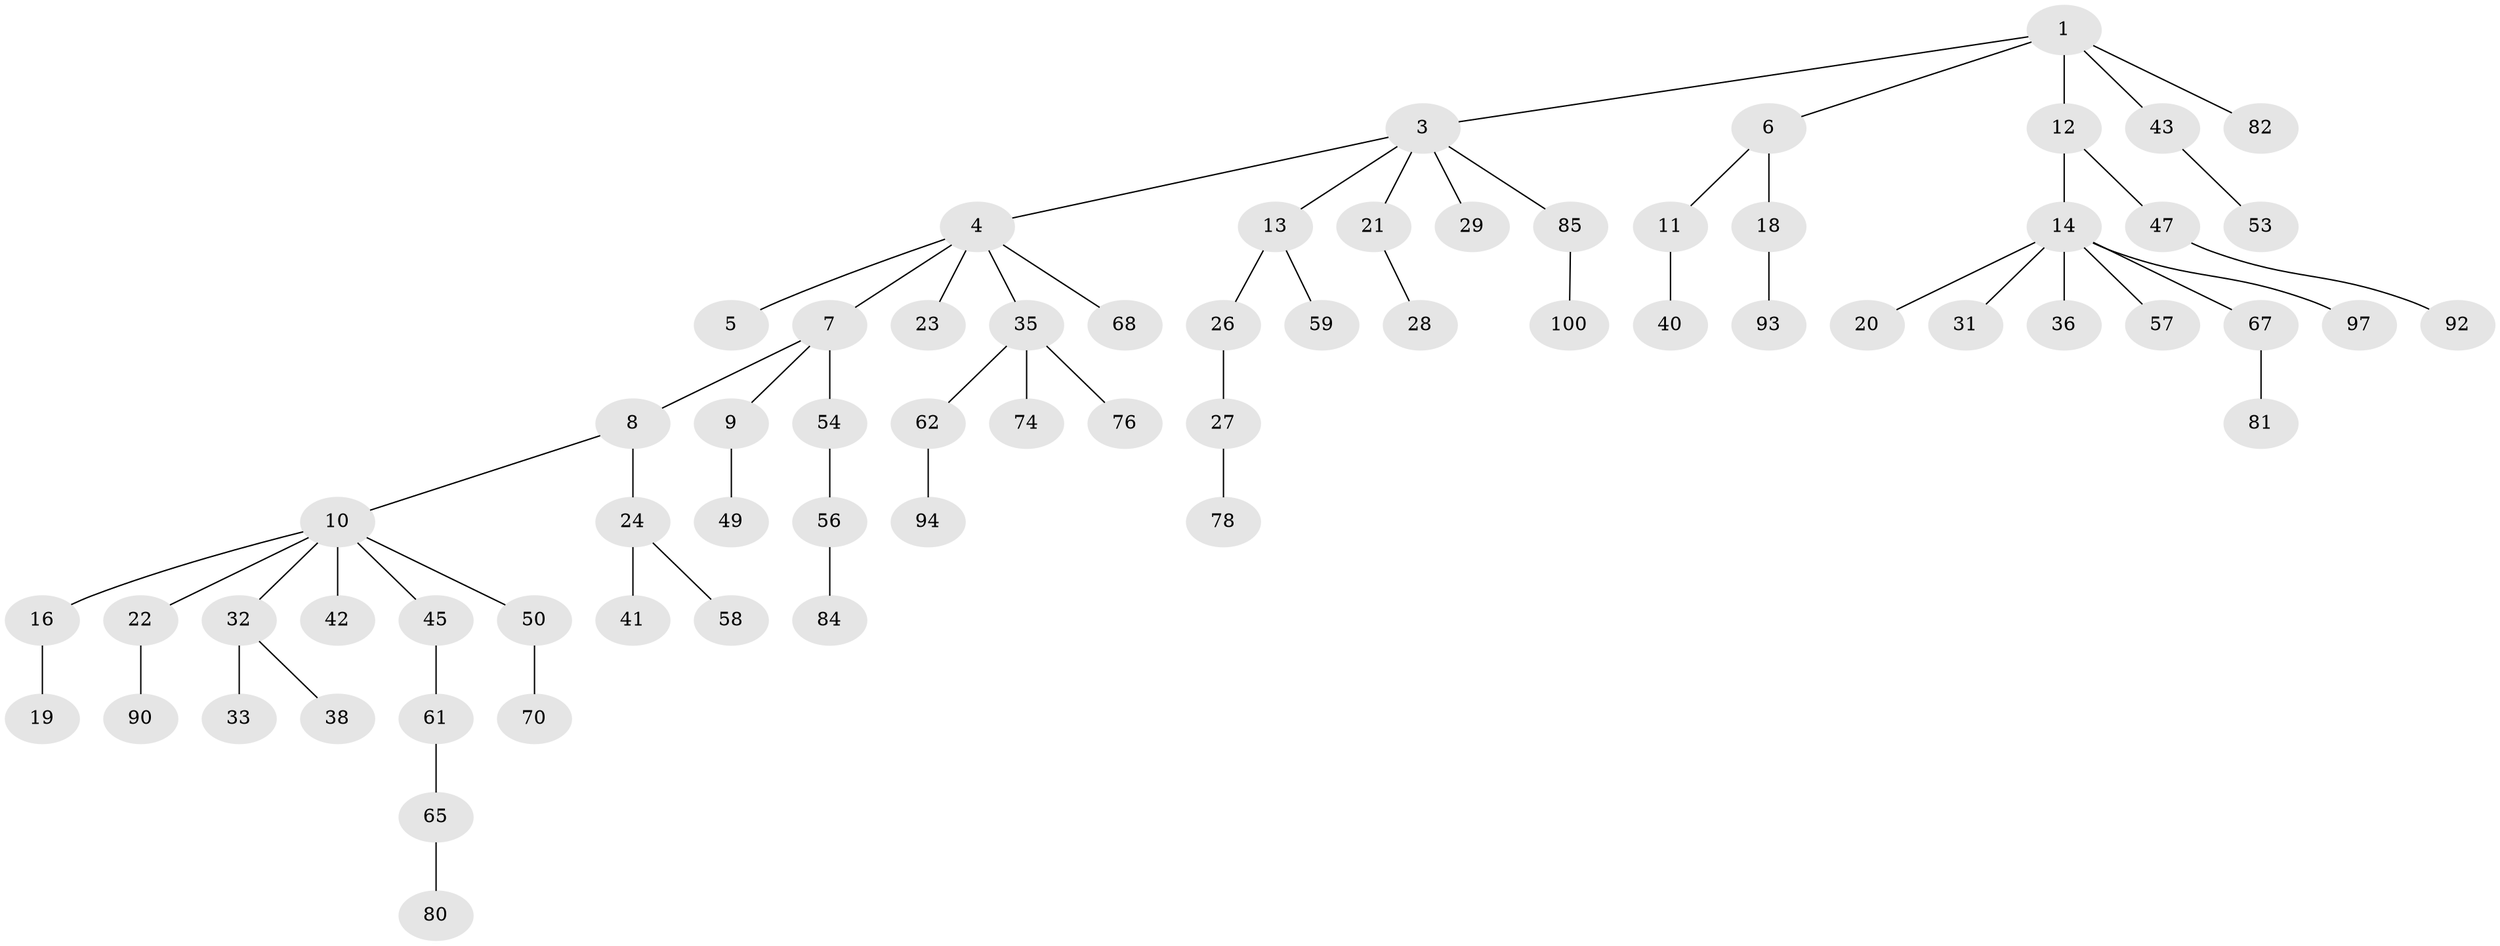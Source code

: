 // original degree distribution, {4: 0.05, 3: 0.17, 7: 0.02, 5: 0.01, 1: 0.48, 2: 0.26, 8: 0.01}
// Generated by graph-tools (version 1.1) at 2025/38/02/21/25 10:38:55]
// undirected, 65 vertices, 64 edges
graph export_dot {
graph [start="1"]
  node [color=gray90,style=filled];
  1 [super="+2"];
  3 [super="+77"];
  4 [super="+17"];
  5;
  6 [super="+37"];
  7 [super="+46"];
  8;
  9;
  10 [super="+30"];
  11;
  12 [super="+39"];
  13 [super="+15"];
  14 [super="+71"];
  16 [super="+60"];
  18 [super="+73"];
  19 [super="+52"];
  20;
  21 [super="+66"];
  22;
  23 [super="+25"];
  24 [super="+55"];
  26 [super="+48"];
  27 [super="+34"];
  28;
  29;
  31 [super="+72"];
  32 [super="+63"];
  33 [super="+51"];
  35 [super="+44"];
  36;
  38;
  40;
  41;
  42;
  43 [super="+95"];
  45;
  47 [super="+64"];
  49 [super="+83"];
  50;
  53;
  54;
  56 [super="+75"];
  57 [super="+88"];
  58;
  59;
  61 [super="+89"];
  62 [super="+69"];
  65 [super="+98"];
  67 [super="+79"];
  68;
  70;
  74 [super="+87"];
  76;
  78;
  80 [super="+86"];
  81;
  82;
  84 [super="+91"];
  85 [super="+96"];
  90 [super="+99"];
  92;
  93;
  94;
  97;
  100;
  1 -- 6;
  1 -- 12;
  1 -- 43;
  1 -- 82;
  1 -- 3;
  3 -- 4;
  3 -- 13;
  3 -- 21;
  3 -- 29;
  3 -- 85;
  4 -- 5;
  4 -- 7;
  4 -- 68;
  4 -- 35;
  4 -- 23;
  6 -- 11;
  6 -- 18;
  7 -- 8;
  7 -- 9;
  7 -- 54;
  8 -- 10;
  8 -- 24;
  9 -- 49;
  10 -- 16;
  10 -- 22;
  10 -- 32;
  10 -- 45;
  10 -- 50;
  10 -- 42;
  11 -- 40;
  12 -- 14;
  12 -- 47;
  13 -- 59;
  13 -- 26;
  14 -- 20;
  14 -- 31;
  14 -- 36;
  14 -- 57;
  14 -- 67;
  14 -- 97;
  16 -- 19;
  18 -- 93;
  21 -- 28;
  22 -- 90;
  24 -- 41;
  24 -- 58;
  26 -- 27;
  27 -- 78;
  32 -- 33;
  32 -- 38;
  35 -- 62;
  35 -- 74;
  35 -- 76;
  43 -- 53;
  45 -- 61;
  47 -- 92;
  50 -- 70;
  54 -- 56;
  56 -- 84;
  61 -- 65;
  62 -- 94;
  65 -- 80;
  67 -- 81;
  85 -- 100;
}
